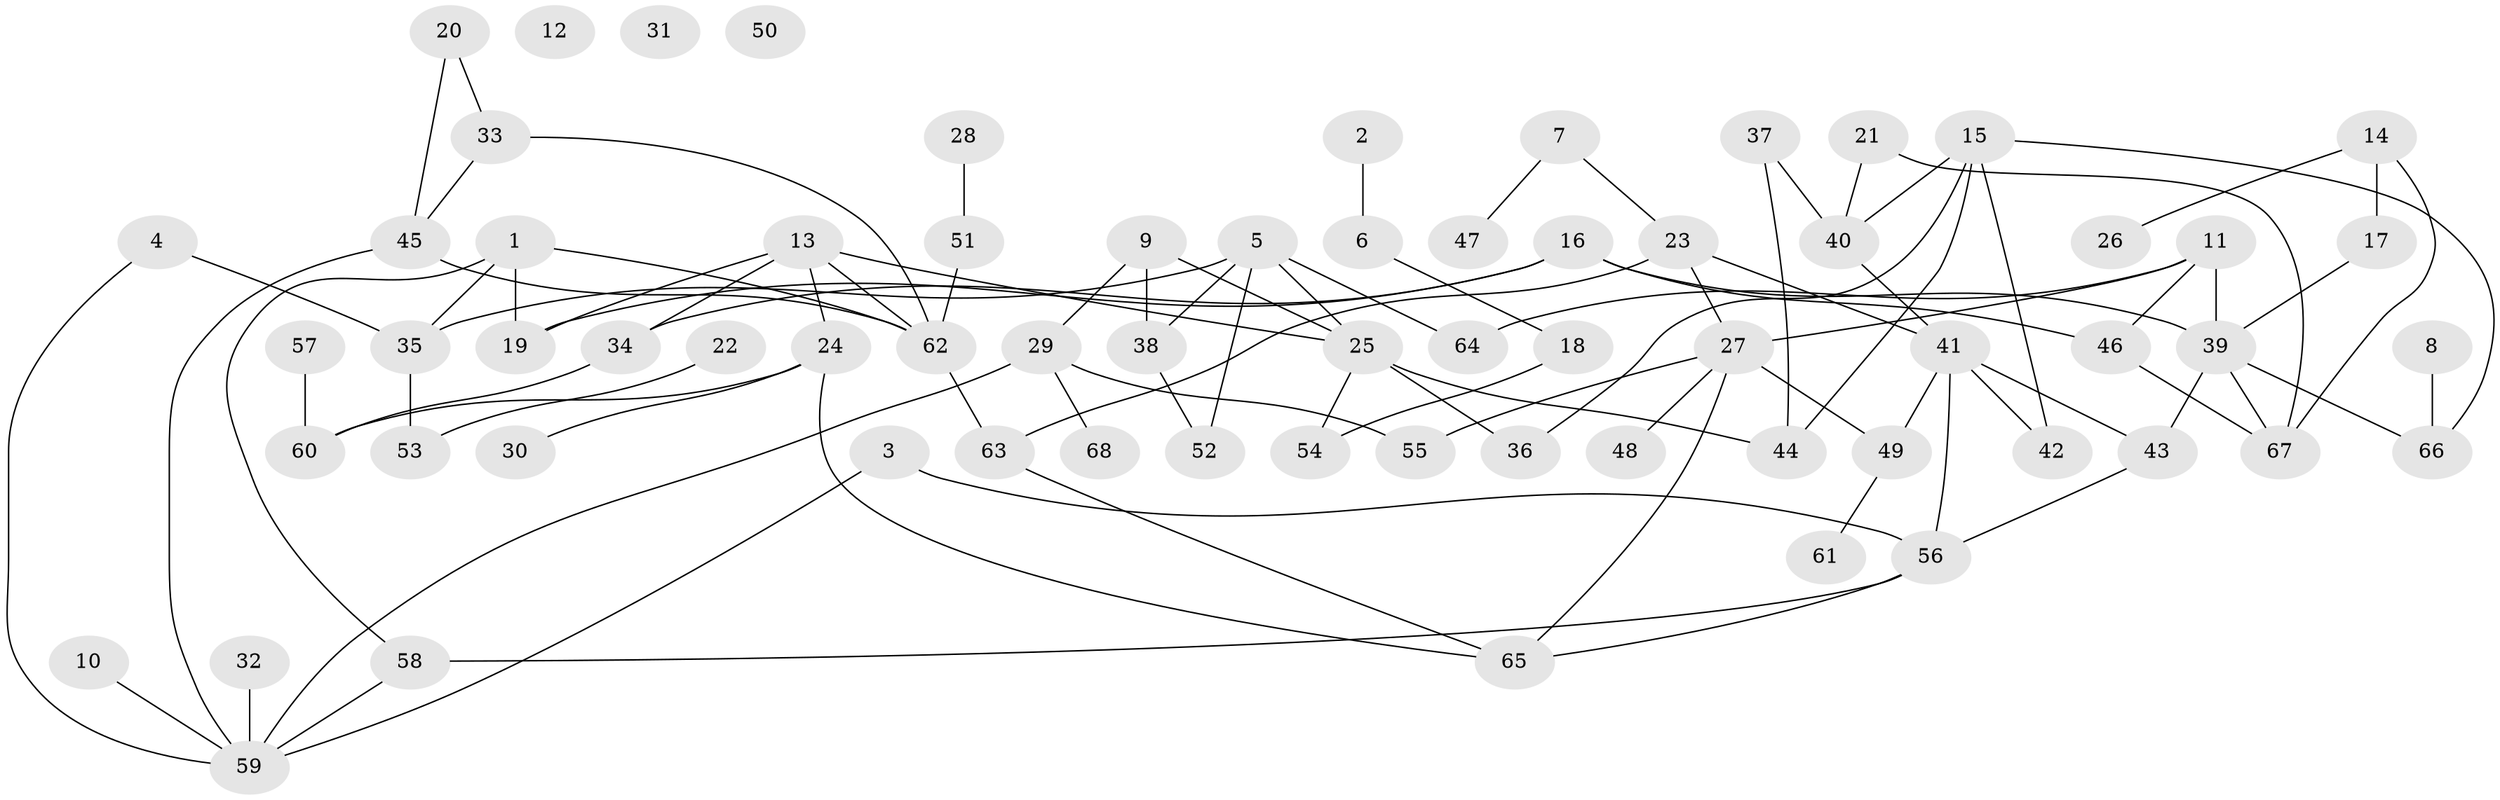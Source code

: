 // Generated by graph-tools (version 1.1) at 2025/33/03/09/25 02:33:54]
// undirected, 68 vertices, 95 edges
graph export_dot {
graph [start="1"]
  node [color=gray90,style=filled];
  1;
  2;
  3;
  4;
  5;
  6;
  7;
  8;
  9;
  10;
  11;
  12;
  13;
  14;
  15;
  16;
  17;
  18;
  19;
  20;
  21;
  22;
  23;
  24;
  25;
  26;
  27;
  28;
  29;
  30;
  31;
  32;
  33;
  34;
  35;
  36;
  37;
  38;
  39;
  40;
  41;
  42;
  43;
  44;
  45;
  46;
  47;
  48;
  49;
  50;
  51;
  52;
  53;
  54;
  55;
  56;
  57;
  58;
  59;
  60;
  61;
  62;
  63;
  64;
  65;
  66;
  67;
  68;
  1 -- 19;
  1 -- 35;
  1 -- 58;
  1 -- 62;
  2 -- 6;
  3 -- 56;
  3 -- 59;
  4 -- 35;
  4 -- 59;
  5 -- 25;
  5 -- 35;
  5 -- 38;
  5 -- 52;
  5 -- 64;
  6 -- 18;
  7 -- 23;
  7 -- 47;
  8 -- 66;
  9 -- 25;
  9 -- 29;
  9 -- 38;
  10 -- 59;
  11 -- 27;
  11 -- 39;
  11 -- 46;
  11 -- 64;
  13 -- 19;
  13 -- 24;
  13 -- 25;
  13 -- 34;
  13 -- 62;
  14 -- 17;
  14 -- 26;
  14 -- 67;
  15 -- 36;
  15 -- 40;
  15 -- 42;
  15 -- 44;
  15 -- 66;
  16 -- 19;
  16 -- 34;
  16 -- 39;
  16 -- 46;
  17 -- 39;
  18 -- 54;
  20 -- 33;
  20 -- 45;
  21 -- 40;
  21 -- 67;
  22 -- 53;
  23 -- 27;
  23 -- 41;
  23 -- 63;
  24 -- 30;
  24 -- 60;
  24 -- 65;
  25 -- 36;
  25 -- 44;
  25 -- 54;
  27 -- 48;
  27 -- 49;
  27 -- 55;
  27 -- 65;
  28 -- 51;
  29 -- 55;
  29 -- 59;
  29 -- 68;
  32 -- 59;
  33 -- 45;
  33 -- 62;
  34 -- 60;
  35 -- 53;
  37 -- 40;
  37 -- 44;
  38 -- 52;
  39 -- 43;
  39 -- 66;
  39 -- 67;
  40 -- 41;
  41 -- 42;
  41 -- 43;
  41 -- 49;
  41 -- 56;
  43 -- 56;
  45 -- 59;
  45 -- 62;
  46 -- 67;
  49 -- 61;
  51 -- 62;
  56 -- 58;
  56 -- 65;
  57 -- 60;
  58 -- 59;
  62 -- 63;
  63 -- 65;
}
